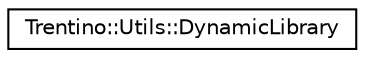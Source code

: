 digraph G
{
  edge [fontname="Helvetica",fontsize="10",labelfontname="Helvetica",labelfontsize="10"];
  node [fontname="Helvetica",fontsize="10",shape=record];
  rankdir="LR";
  Node1 [label="Trentino::Utils::DynamicLibrary",height=0.2,width=0.4,color="black", fillcolor="white", style="filled",URL="$class_trentino_1_1_utils_1_1_dynamic_library.html"];
}
